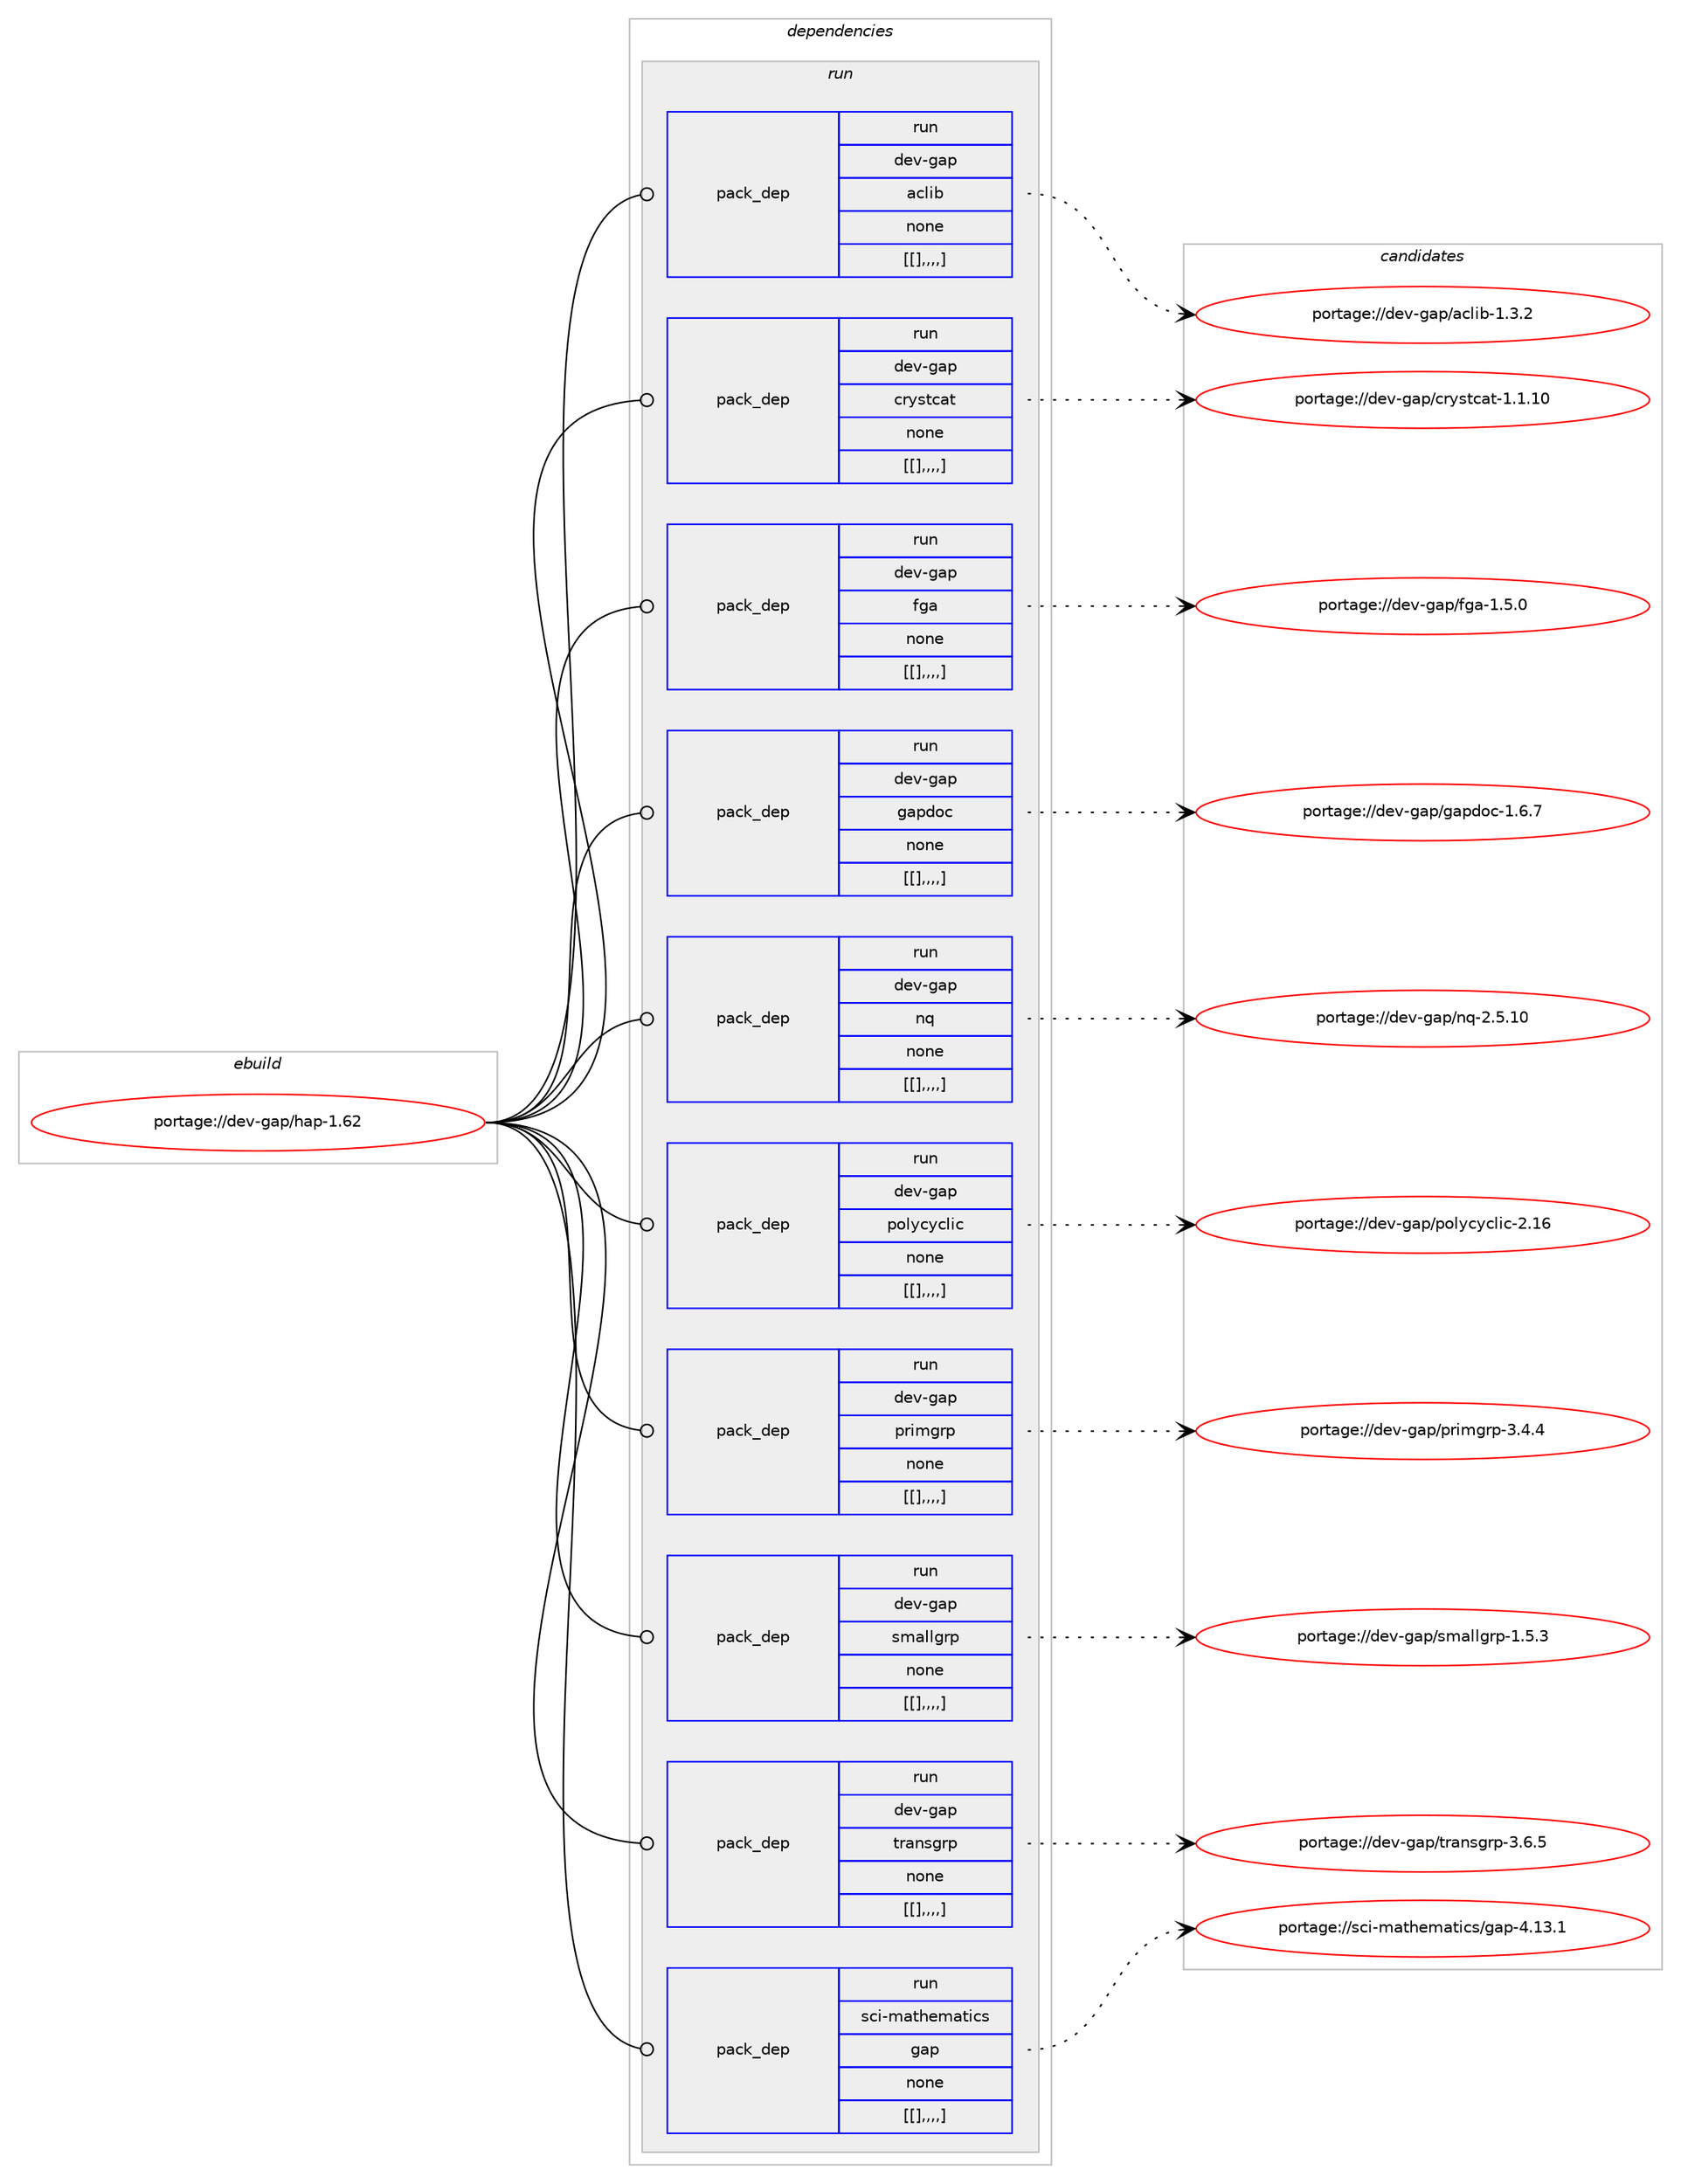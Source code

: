 digraph prolog {

# *************
# Graph options
# *************

newrank=true;
concentrate=true;
compound=true;
graph [rankdir=LR,fontname=Helvetica,fontsize=10,ranksep=1.5];#, ranksep=2.5, nodesep=0.2];
edge  [arrowhead=vee];
node  [fontname=Helvetica,fontsize=10];

# **********
# The ebuild
# **********

subgraph cluster_leftcol {
color=gray;
label=<<i>ebuild</i>>;
id [label="portage://dev-gap/hap-1.62", color=red, width=4, href="../dev-gap/hap-1.62.svg"];
}

# ****************
# The dependencies
# ****************

subgraph cluster_midcol {
color=gray;
label=<<i>dependencies</i>>;
subgraph cluster_compile {
fillcolor="#eeeeee";
style=filled;
label=<<i>compile</i>>;
}
subgraph cluster_compileandrun {
fillcolor="#eeeeee";
style=filled;
label=<<i>compile and run</i>>;
}
subgraph cluster_run {
fillcolor="#eeeeee";
style=filled;
label=<<i>run</i>>;
subgraph pack55048 {
dependency76423 [label=<<TABLE BORDER="0" CELLBORDER="1" CELLSPACING="0" CELLPADDING="4" WIDTH="220"><TR><TD ROWSPAN="6" CELLPADDING="30">pack_dep</TD></TR><TR><TD WIDTH="110">run</TD></TR><TR><TD>dev-gap</TD></TR><TR><TD>aclib</TD></TR><TR><TD>none</TD></TR><TR><TD>[[],,,,]</TD></TR></TABLE>>, shape=none, color=blue];
}
id:e -> dependency76423:w [weight=20,style="solid",arrowhead="odot"];
subgraph pack55049 {
dependency76424 [label=<<TABLE BORDER="0" CELLBORDER="1" CELLSPACING="0" CELLPADDING="4" WIDTH="220"><TR><TD ROWSPAN="6" CELLPADDING="30">pack_dep</TD></TR><TR><TD WIDTH="110">run</TD></TR><TR><TD>dev-gap</TD></TR><TR><TD>crystcat</TD></TR><TR><TD>none</TD></TR><TR><TD>[[],,,,]</TD></TR></TABLE>>, shape=none, color=blue];
}
id:e -> dependency76424:w [weight=20,style="solid",arrowhead="odot"];
subgraph pack55050 {
dependency76425 [label=<<TABLE BORDER="0" CELLBORDER="1" CELLSPACING="0" CELLPADDING="4" WIDTH="220"><TR><TD ROWSPAN="6" CELLPADDING="30">pack_dep</TD></TR><TR><TD WIDTH="110">run</TD></TR><TR><TD>dev-gap</TD></TR><TR><TD>fga</TD></TR><TR><TD>none</TD></TR><TR><TD>[[],,,,]</TD></TR></TABLE>>, shape=none, color=blue];
}
id:e -> dependency76425:w [weight=20,style="solid",arrowhead="odot"];
subgraph pack55051 {
dependency76426 [label=<<TABLE BORDER="0" CELLBORDER="1" CELLSPACING="0" CELLPADDING="4" WIDTH="220"><TR><TD ROWSPAN="6" CELLPADDING="30">pack_dep</TD></TR><TR><TD WIDTH="110">run</TD></TR><TR><TD>dev-gap</TD></TR><TR><TD>gapdoc</TD></TR><TR><TD>none</TD></TR><TR><TD>[[],,,,]</TD></TR></TABLE>>, shape=none, color=blue];
}
id:e -> dependency76426:w [weight=20,style="solid",arrowhead="odot"];
subgraph pack55052 {
dependency76427 [label=<<TABLE BORDER="0" CELLBORDER="1" CELLSPACING="0" CELLPADDING="4" WIDTH="220"><TR><TD ROWSPAN="6" CELLPADDING="30">pack_dep</TD></TR><TR><TD WIDTH="110">run</TD></TR><TR><TD>dev-gap</TD></TR><TR><TD>nq</TD></TR><TR><TD>none</TD></TR><TR><TD>[[],,,,]</TD></TR></TABLE>>, shape=none, color=blue];
}
id:e -> dependency76427:w [weight=20,style="solid",arrowhead="odot"];
subgraph pack55053 {
dependency76428 [label=<<TABLE BORDER="0" CELLBORDER="1" CELLSPACING="0" CELLPADDING="4" WIDTH="220"><TR><TD ROWSPAN="6" CELLPADDING="30">pack_dep</TD></TR><TR><TD WIDTH="110">run</TD></TR><TR><TD>dev-gap</TD></TR><TR><TD>polycyclic</TD></TR><TR><TD>none</TD></TR><TR><TD>[[],,,,]</TD></TR></TABLE>>, shape=none, color=blue];
}
id:e -> dependency76428:w [weight=20,style="solid",arrowhead="odot"];
subgraph pack55054 {
dependency76429 [label=<<TABLE BORDER="0" CELLBORDER="1" CELLSPACING="0" CELLPADDING="4" WIDTH="220"><TR><TD ROWSPAN="6" CELLPADDING="30">pack_dep</TD></TR><TR><TD WIDTH="110">run</TD></TR><TR><TD>dev-gap</TD></TR><TR><TD>primgrp</TD></TR><TR><TD>none</TD></TR><TR><TD>[[],,,,]</TD></TR></TABLE>>, shape=none, color=blue];
}
id:e -> dependency76429:w [weight=20,style="solid",arrowhead="odot"];
subgraph pack55055 {
dependency76430 [label=<<TABLE BORDER="0" CELLBORDER="1" CELLSPACING="0" CELLPADDING="4" WIDTH="220"><TR><TD ROWSPAN="6" CELLPADDING="30">pack_dep</TD></TR><TR><TD WIDTH="110">run</TD></TR><TR><TD>dev-gap</TD></TR><TR><TD>smallgrp</TD></TR><TR><TD>none</TD></TR><TR><TD>[[],,,,]</TD></TR></TABLE>>, shape=none, color=blue];
}
id:e -> dependency76430:w [weight=20,style="solid",arrowhead="odot"];
subgraph pack55056 {
dependency76431 [label=<<TABLE BORDER="0" CELLBORDER="1" CELLSPACING="0" CELLPADDING="4" WIDTH="220"><TR><TD ROWSPAN="6" CELLPADDING="30">pack_dep</TD></TR><TR><TD WIDTH="110">run</TD></TR><TR><TD>dev-gap</TD></TR><TR><TD>transgrp</TD></TR><TR><TD>none</TD></TR><TR><TD>[[],,,,]</TD></TR></TABLE>>, shape=none, color=blue];
}
id:e -> dependency76431:w [weight=20,style="solid",arrowhead="odot"];
subgraph pack55057 {
dependency76432 [label=<<TABLE BORDER="0" CELLBORDER="1" CELLSPACING="0" CELLPADDING="4" WIDTH="220"><TR><TD ROWSPAN="6" CELLPADDING="30">pack_dep</TD></TR><TR><TD WIDTH="110">run</TD></TR><TR><TD>sci-mathematics</TD></TR><TR><TD>gap</TD></TR><TR><TD>none</TD></TR><TR><TD>[[],,,,]</TD></TR></TABLE>>, shape=none, color=blue];
}
id:e -> dependency76432:w [weight=20,style="solid",arrowhead="odot"];
}
}

# **************
# The candidates
# **************

subgraph cluster_choices {
rank=same;
color=gray;
label=<<i>candidates</i>>;

subgraph choice55048 {
color=black;
nodesep=1;
choice100101118451039711247979910810598454946514650 [label="portage://dev-gap/aclib-1.3.2", color=red, width=4,href="../dev-gap/aclib-1.3.2.svg"];
dependency76423:e -> choice100101118451039711247979910810598454946514650:w [style=dotted,weight="100"];
}
subgraph choice55049 {
color=black;
nodesep=1;
choice10010111845103971124799114121115116999711645494649464948 [label="portage://dev-gap/crystcat-1.1.10", color=red, width=4,href="../dev-gap/crystcat-1.1.10.svg"];
dependency76424:e -> choice10010111845103971124799114121115116999711645494649464948:w [style=dotted,weight="100"];
}
subgraph choice55050 {
color=black;
nodesep=1;
choice10010111845103971124710210397454946534648 [label="portage://dev-gap/fga-1.5.0", color=red, width=4,href="../dev-gap/fga-1.5.0.svg"];
dependency76425:e -> choice10010111845103971124710210397454946534648:w [style=dotted,weight="100"];
}
subgraph choice55051 {
color=black;
nodesep=1;
choice1001011184510397112471039711210011199454946544655 [label="portage://dev-gap/gapdoc-1.6.7", color=red, width=4,href="../dev-gap/gapdoc-1.6.7.svg"];
dependency76426:e -> choice1001011184510397112471039711210011199454946544655:w [style=dotted,weight="100"];
}
subgraph choice55052 {
color=black;
nodesep=1;
choice10010111845103971124711011345504653464948 [label="portage://dev-gap/nq-2.5.10", color=red, width=4,href="../dev-gap/nq-2.5.10.svg"];
dependency76427:e -> choice10010111845103971124711011345504653464948:w [style=dotted,weight="100"];
}
subgraph choice55053 {
color=black;
nodesep=1;
choice1001011184510397112471121111081219912199108105994550464954 [label="portage://dev-gap/polycyclic-2.16", color=red, width=4,href="../dev-gap/polycyclic-2.16.svg"];
dependency76428:e -> choice1001011184510397112471121111081219912199108105994550464954:w [style=dotted,weight="100"];
}
subgraph choice55054 {
color=black;
nodesep=1;
choice100101118451039711247112114105109103114112455146524652 [label="portage://dev-gap/primgrp-3.4.4", color=red, width=4,href="../dev-gap/primgrp-3.4.4.svg"];
dependency76429:e -> choice100101118451039711247112114105109103114112455146524652:w [style=dotted,weight="100"];
}
subgraph choice55055 {
color=black;
nodesep=1;
choice10010111845103971124711510997108108103114112454946534651 [label="portage://dev-gap/smallgrp-1.5.3", color=red, width=4,href="../dev-gap/smallgrp-1.5.3.svg"];
dependency76430:e -> choice10010111845103971124711510997108108103114112454946534651:w [style=dotted,weight="100"];
}
subgraph choice55056 {
color=black;
nodesep=1;
choice10010111845103971124711611497110115103114112455146544653 [label="portage://dev-gap/transgrp-3.6.5", color=red, width=4,href="../dev-gap/transgrp-3.6.5.svg"];
dependency76431:e -> choice10010111845103971124711611497110115103114112455146544653:w [style=dotted,weight="100"];
}
subgraph choice55057 {
color=black;
nodesep=1;
choice1159910545109971161041011099711610599115471039711245524649514649 [label="portage://sci-mathematics/gap-4.13.1", color=red, width=4,href="../sci-mathematics/gap-4.13.1.svg"];
dependency76432:e -> choice1159910545109971161041011099711610599115471039711245524649514649:w [style=dotted,weight="100"];
}
}

}
